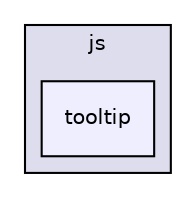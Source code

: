 digraph "libs/angular/angular-material-fileinput-master/bower_components/angular-material/modules/js/tooltip" {
  compound=true
  node [ fontsize="10", fontname="Helvetica"];
  edge [ labelfontsize="10", labelfontname="Helvetica"];
  subgraph clusterdir_d897d99c4631079a19f1e8c9bbae1589 {
    graph [ bgcolor="#ddddee", pencolor="black", label="js" fontname="Helvetica", fontsize="10", URL="dir_d897d99c4631079a19f1e8c9bbae1589.html"]
  dir_c9da2f5e45cedd13392178e5344e241f [shape=box, label="tooltip", style="filled", fillcolor="#eeeeff", pencolor="black", URL="dir_c9da2f5e45cedd13392178e5344e241f.html"];
  }
}
